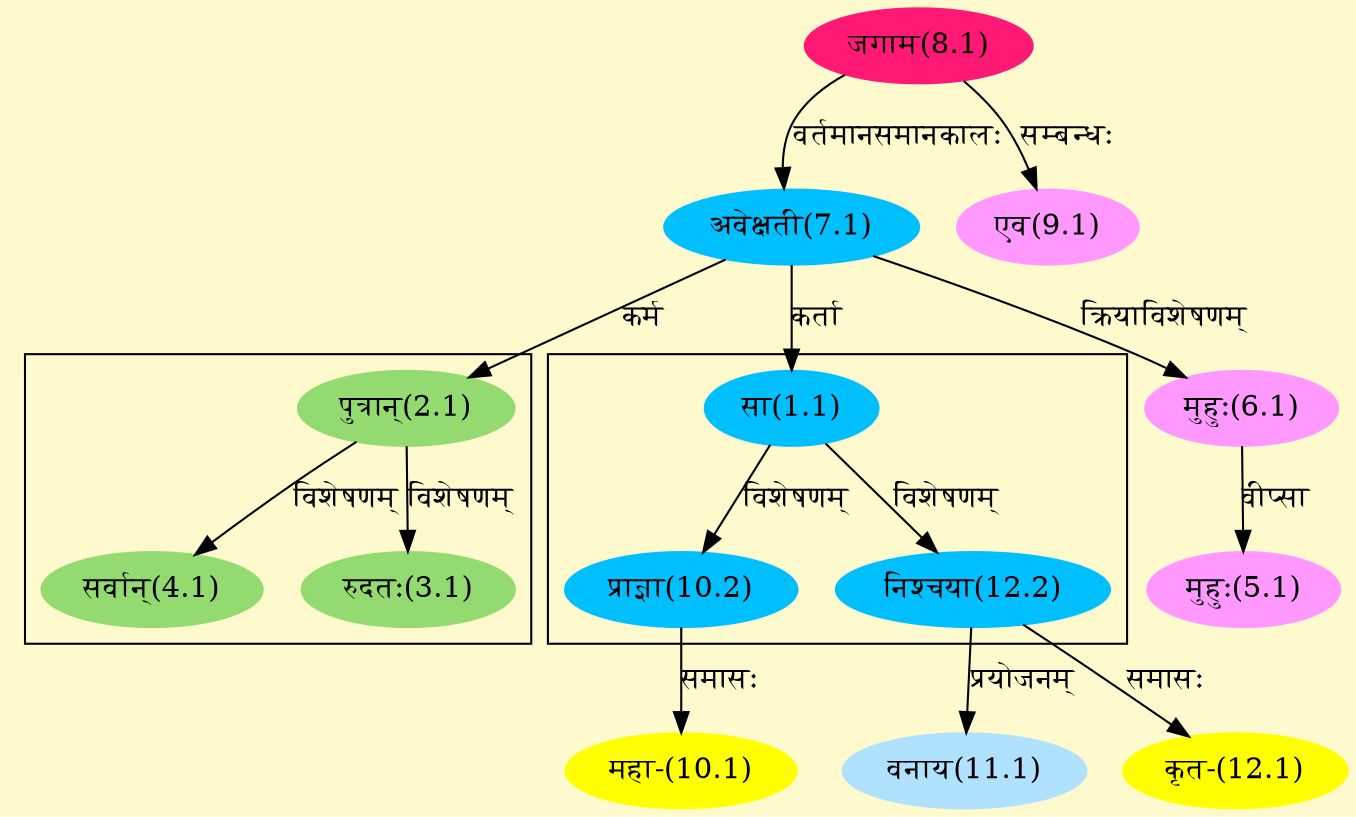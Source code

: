 digraph G{
rankdir=BT;
 compound=true;
 bgcolor="lemonchiffon1";

subgraph cluster_1{
Node3_1 [style=filled, color="#93DB70" label = "रुदतः(3.1)"]
Node2_1 [style=filled, color="#93DB70" label = "पुत्रान्(2.1)"]
Node4_1 [style=filled, color="#93DB70" label = "सर्वान्(4.1)"]

}

subgraph cluster_2{
Node10_2 [style=filled, color="#00BFFF" label = "प्राज्ञा(10.2)"]
Node1_1 [style=filled, color="#00BFFF" label = "सा(1.1)"]
Node12_2 [style=filled, color="#00BFFF" label = "निश्चया(12.2)"]

}
Node1_1 [style=filled, color="#00BFFF" label = "सा(1.1)"]
Node7_1 [style=filled, color="#00BFFF" label = "अवेक्षती(7.1)"]
Node2_1 [style=filled, color="#93DB70" label = "पुत्रान्(2.1)"]
Node5_1 [style=filled, color="#FF99FF" label = "मुहुः(5.1)"]
Node6_1 [style=filled, color="#FF99FF" label = "मुहुः(6.1)"]
Node8_1 [style=filled, color="#FF1975" label = "जगाम(8.1)"]
Node [style=filled, color="" label = "()"]
Node9_1 [style=filled, color="#FF99FF" label = "एव(9.1)"]
Node10_1 [style=filled, color="#FFFF00" label = "महा-(10.1)"]
Node10_2 [style=filled, color="#00BFFF" label = "प्राज्ञा(10.2)"]
Node11_1 [style=filled, color="#B0E2FF" label = "वनाय(11.1)"]
Node12_2 [style=filled, color="#00BFFF" label = "निश्चया(12.2)"]
Node12_1 [style=filled, color="#FFFF00" label = "कृत-(12.1)"]
/* Start of Relations section */

Node1_1 -> Node7_1 [  label="कर्ता"  dir="back" ]
Node2_1 -> Node7_1 [  label="कर्म"  dir="back" ]
Node3_1 -> Node2_1 [  label="विशेषणम्"  dir="back" ]
Node4_1 -> Node2_1 [  label="विशेषणम्"  dir="back" ]
Node5_1 -> Node6_1 [  label="वीप्सा"  dir="back" ]
Node6_1 -> Node7_1 [  label="क्रियाविशेषणम्"  dir="back" ]
Node7_1 -> Node8_1 [  label="वर्तमानसमानकालः"  dir="back" ]
Node9_1 -> Node8_1 [  label="सम्बन्धः"  dir="back" ]
Node10_1 -> Node10_2 [  label="समासः"  dir="back" ]
Node10_2 -> Node1_1 [  label="विशेषणम्"  dir="back" ]
Node11_1 -> Node12_2 [  label="प्रयोजनम्"  dir="back" ]
Node12_1 -> Node12_2 [  label="समासः"  dir="back" ]
Node12_2 -> Node1_1 [  label="विशेषणम्"  dir="back" ]
}
